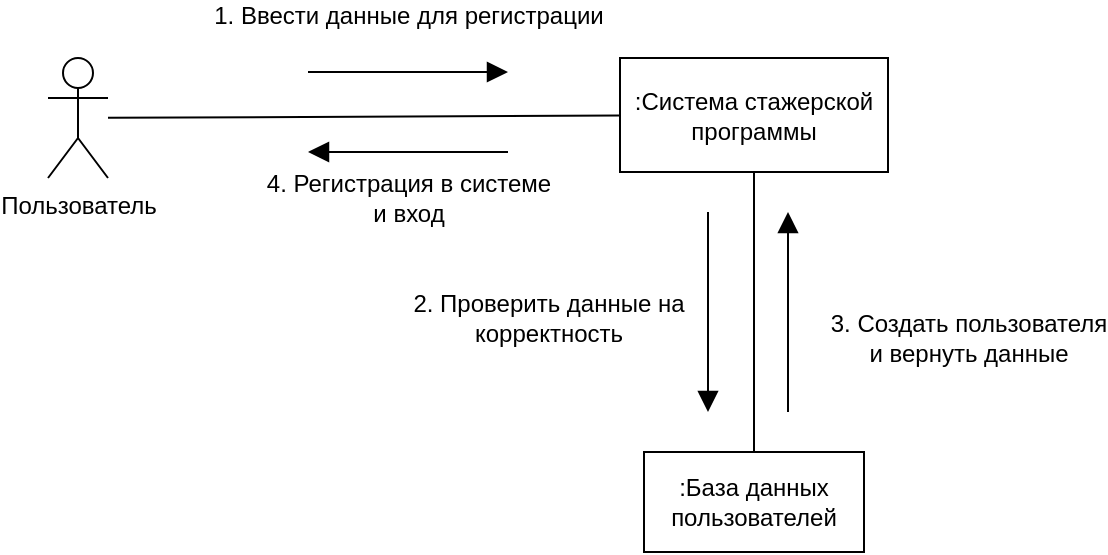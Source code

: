<mxfile version="27.1.4">
  <diagram name="Страница — 1" id="VITqMJHGawG_AV4IwLpY">
    <mxGraphModel dx="1314" dy="420" grid="1" gridSize="10" guides="1" tooltips="1" connect="1" arrows="1" fold="1" page="0" pageScale="1" pageWidth="827" pageHeight="1169" math="0" shadow="0">
      <root>
        <mxCell id="0" />
        <mxCell id="1" parent="0" />
        <mxCell id="oMOa3SXm_goFEWfaKYYf-7" style="edgeStyle=none;curved=1;rounded=0;orthogonalLoop=1;jettySize=auto;html=1;fontSize=12;startSize=8;endSize=8;endArrow=none;startFill=0;" parent="1" source="JWygc2-lEyXVkWZMa3_q-1" target="oMOa3SXm_goFEWfaKYYf-3" edge="1">
          <mxGeometry relative="1" as="geometry" />
        </mxCell>
        <mxCell id="JWygc2-lEyXVkWZMa3_q-1" value="Пользователь" style="shape=umlActor;verticalLabelPosition=bottom;verticalAlign=top;html=1;" parent="1" vertex="1">
          <mxGeometry x="-30" y="653" width="30" height="60" as="geometry" />
        </mxCell>
        <mxCell id="oMOa3SXm_goFEWfaKYYf-3" value=":Система стажерской программы" style="html=1;whiteSpace=wrap;" parent="1" vertex="1">
          <mxGeometry x="256" y="653" width="134" height="57" as="geometry" />
        </mxCell>
        <mxCell id="oMOa3SXm_goFEWfaKYYf-9" value="1. Ввести данные для регистрации" style="html=1;verticalAlign=bottom;endArrow=block;curved=0;rounded=0;strokeColor=default;align=center;fontFamily=Helvetica;fontSize=12;fontColor=default;labelBackgroundColor=default;edgeStyle=none;startSize=8;endSize=8;" parent="1" edge="1">
          <mxGeometry x="-0.004" y="19" width="80" relative="1" as="geometry">
            <mxPoint x="100" y="660" as="sourcePoint" />
            <mxPoint x="200" y="660" as="targetPoint" />
            <mxPoint as="offset" />
          </mxGeometry>
        </mxCell>
        <mxCell id="oMOa3SXm_goFEWfaKYYf-13" value="&lt;div&gt;4. Регистрация в системе&lt;/div&gt;&lt;div&gt;и вход&lt;/div&gt;" style="html=1;verticalAlign=bottom;endArrow=block;curved=0;rounded=0;strokeColor=default;align=center;fontFamily=Helvetica;fontSize=12;fontColor=default;labelBackgroundColor=default;edgeStyle=none;startSize=8;endSize=8;" parent="1" edge="1">
          <mxGeometry y="40" width="80" relative="1" as="geometry">
            <mxPoint x="200" y="700" as="sourcePoint" />
            <mxPoint x="100" y="700" as="targetPoint" />
            <mxPoint as="offset" />
          </mxGeometry>
        </mxCell>
        <mxCell id="jDP7XRf8knhhoj4baCWg-1" value=":База данных пользователей" style="html=1;whiteSpace=wrap;" parent="1" vertex="1">
          <mxGeometry x="268" y="850" width="110" height="50" as="geometry" />
        </mxCell>
        <mxCell id="jDP7XRf8knhhoj4baCWg-2" style="edgeStyle=none;curved=1;rounded=0;orthogonalLoop=1;jettySize=auto;html=1;fontSize=12;startSize=8;endSize=8;endArrow=none;startFill=0;" parent="1" source="jDP7XRf8knhhoj4baCWg-1" target="oMOa3SXm_goFEWfaKYYf-3" edge="1">
          <mxGeometry relative="1" as="geometry">
            <mxPoint x="30" y="693" as="sourcePoint" />
            <mxPoint x="266" y="692" as="targetPoint" />
          </mxGeometry>
        </mxCell>
        <mxCell id="jDP7XRf8knhhoj4baCWg-3" value="2. Проверить данные на&lt;div&gt;корректность&lt;/div&gt;" style="html=1;verticalAlign=bottom;endArrow=block;curved=0;rounded=0;strokeColor=default;align=center;fontFamily=Helvetica;fontSize=12;fontColor=default;labelBackgroundColor=default;edgeStyle=none;startSize=8;endSize=8;" parent="1" edge="1">
          <mxGeometry x="0.4" y="-80" width="80" relative="1" as="geometry">
            <mxPoint x="300" y="730" as="sourcePoint" />
            <mxPoint x="300" y="830" as="targetPoint" />
            <mxPoint as="offset" />
          </mxGeometry>
        </mxCell>
        <mxCell id="jDP7XRf8knhhoj4baCWg-4" value="3. Создать пользователя&lt;div&gt;и вернуть данные&lt;/div&gt;" style="html=1;verticalAlign=bottom;endArrow=block;curved=0;rounded=0;strokeColor=default;align=center;fontFamily=Helvetica;fontSize=12;fontColor=default;labelBackgroundColor=default;edgeStyle=none;startSize=8;endSize=8;" parent="1" edge="1">
          <mxGeometry x="-0.6" y="-90" width="80" relative="1" as="geometry">
            <mxPoint x="340" y="830" as="sourcePoint" />
            <mxPoint x="340" y="730" as="targetPoint" />
            <mxPoint as="offset" />
          </mxGeometry>
        </mxCell>
      </root>
    </mxGraphModel>
  </diagram>
</mxfile>
